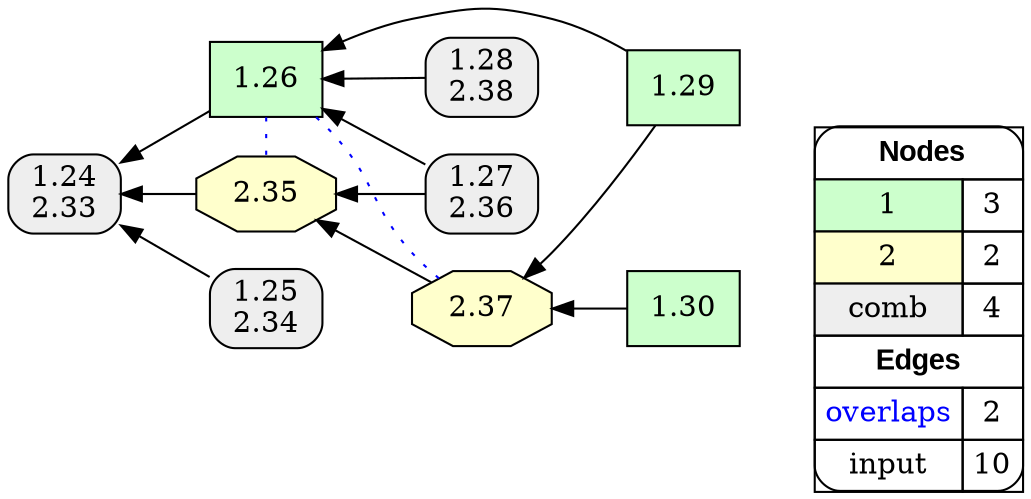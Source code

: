 digraph{
rankdir=RL
node[shape=box style=filled fillcolor="#CCFFCC"] 
"1.29"
"1.30"
"1.26"
node[shape=octagon style=filled fillcolor="#FFFFCC"] 
"2.35"
"2.37"
node[shape=box style="filled,rounded" fillcolor="#EEEEEE"] 
"1.27\n2.36"
"1.25\n2.34"
"1.28\n2.38"
"1.24\n2.33"
edge[arrowhead=none style=dotted color="#0000FF" constraint=false penwidth=1]
"1.26" -> "2.35"
"1.26" -> "2.37"
edge[arrowhead=normal style=solid color="#000000" constraint=true penwidth=1]
"2.35" -> "1.24\n2.33"
"1.28\n2.38" -> "1.26"
"1.29" -> "2.37"
"1.25\n2.34" -> "1.24\n2.33"
"2.37" -> "2.35"
"1.26" -> "1.24\n2.33"
"1.29" -> "1.26"
"1.27\n2.36" -> "1.26"
"1.27\n2.36" -> "2.35"
"1.30" -> "2.37"
edge[arrowhead=normal style=dotted color="#000000" constraint=true penwidth=1]
node[shape=box] 
{rank=source Legend [fillcolor= white margin=0 label=< 
 <TABLE BORDER="0" CELLBORDER="1" CELLSPACING="0" CELLPADDING="4"> 
<TR> <TD COLSPAN="2"><font face="Arial Black"> Nodes</font></TD> </TR> 
<TR> 
 <TD bgcolor="#CCFFCC">1</TD> 
 <TD>3</TD> 
 </TR> 
<TR> 
 <TD bgcolor="#FFFFCC">2</TD> 
 <TD>2</TD> 
 </TR> 
<TR> 
 <TD bgcolor="#EEEEEE">comb</TD> 
 <TD>4</TD> 
 </TR> 
<TR> <TD COLSPAN="2"><font face = "Arial Black"> Edges </font></TD> </TR> 
<TR> 
 <TD><font color ="#0000FF">overlaps</font></TD> 
 <TD>2</TD> 
 </TR> 
<TR> 
 <TD><font color ="#000000">input</font></TD> 
 <TD>10</TD> 
 </TR> 
</TABLE> 
 >] } 
}